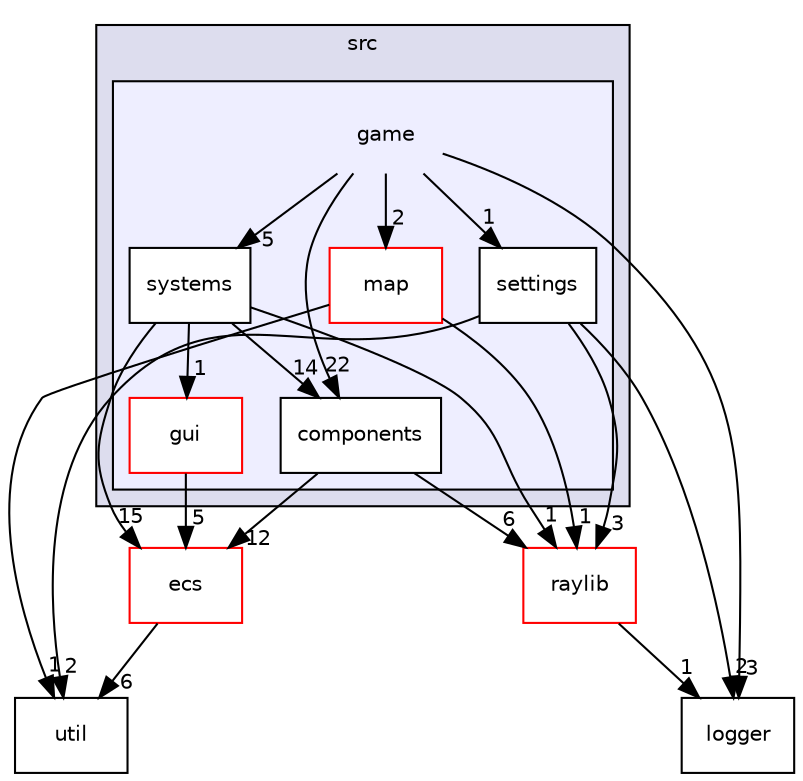 digraph "src/game" {
  compound=true
  node [ fontsize="10", fontname="Helvetica"];
  edge [ labelfontsize="10", labelfontname="Helvetica"];
  subgraph clusterdir_68267d1309a1af8e8297ef4c3efbcdba {
    graph [ bgcolor="#ddddee", pencolor="black", label="src" fontname="Helvetica", fontsize="10", URL="dir_68267d1309a1af8e8297ef4c3efbcdba.html"]
  subgraph clusterdir_1699be727a800b1d059c6f7f2b91d2ee {
    graph [ bgcolor="#eeeeff", pencolor="black", label="" URL="dir_1699be727a800b1d059c6f7f2b91d2ee.html"];
    dir_1699be727a800b1d059c6f7f2b91d2ee [shape=plaintext label="game"];
    dir_a5f74f5d785ec5e5a721a58d25c88c44 [shape=box label="components" color="black" fillcolor="white" style="filled" URL="dir_a5f74f5d785ec5e5a721a58d25c88c44.html"];
    dir_0eb5bc4df32830927d4599d5e42d522d [shape=box label="gui" color="red" fillcolor="white" style="filled" URL="dir_0eb5bc4df32830927d4599d5e42d522d.html"];
    dir_982fd39ee1731a8b580daaa875541184 [shape=box label="map" color="red" fillcolor="white" style="filled" URL="dir_982fd39ee1731a8b580daaa875541184.html"];
    dir_28315cacd5bae586058b19a00a8b1185 [shape=box label="settings" color="black" fillcolor="white" style="filled" URL="dir_28315cacd5bae586058b19a00a8b1185.html"];
    dir_46fb37fa78f646487908f22377b88dd8 [shape=box label="systems" color="black" fillcolor="white" style="filled" URL="dir_46fb37fa78f646487908f22377b88dd8.html"];
  }
  }
  dir_b7878ad5ecbf2506f4125b9d34c97e45 [shape=box label="util" URL="dir_b7878ad5ecbf2506f4125b9d34c97e45.html"];
  dir_ffde1fbcaa8d6b0d34e29c3bddf7a801 [shape=box label="logger" URL="dir_ffde1fbcaa8d6b0d34e29c3bddf7a801.html"];
  dir_ddca5f149c4ce13074f28b270e950ba9 [shape=box label="ecs" fillcolor="white" style="filled" color="red" URL="dir_ddca5f149c4ce13074f28b270e950ba9.html"];
  dir_d4cc5f0b3cfddd1b0952a9e00053f649 [shape=box label="raylib" fillcolor="white" style="filled" color="red" URL="dir_d4cc5f0b3cfddd1b0952a9e00053f649.html"];
  dir_982fd39ee1731a8b580daaa875541184->dir_b7878ad5ecbf2506f4125b9d34c97e45 [headlabel="1", labeldistance=1.5 headhref="dir_000013_000022.html"];
  dir_982fd39ee1731a8b580daaa875541184->dir_d4cc5f0b3cfddd1b0952a9e00053f649 [headlabel="1", labeldistance=1.5 headhref="dir_000013_000009.html"];
  dir_a5f74f5d785ec5e5a721a58d25c88c44->dir_ddca5f149c4ce13074f28b270e950ba9 [headlabel="12", labeldistance=1.5 headhref="dir_000008_000001.html"];
  dir_a5f74f5d785ec5e5a721a58d25c88c44->dir_d4cc5f0b3cfddd1b0952a9e00053f649 [headlabel="6", labeldistance=1.5 headhref="dir_000008_000009.html"];
  dir_46fb37fa78f646487908f22377b88dd8->dir_a5f74f5d785ec5e5a721a58d25c88c44 [headlabel="14", labeldistance=1.5 headhref="dir_000016_000008.html"];
  dir_46fb37fa78f646487908f22377b88dd8->dir_0eb5bc4df32830927d4599d5e42d522d [headlabel="1", labeldistance=1.5 headhref="dir_000016_000011.html"];
  dir_46fb37fa78f646487908f22377b88dd8->dir_ddca5f149c4ce13074f28b270e950ba9 [headlabel="15", labeldistance=1.5 headhref="dir_000016_000001.html"];
  dir_46fb37fa78f646487908f22377b88dd8->dir_d4cc5f0b3cfddd1b0952a9e00053f649 [headlabel="1", labeldistance=1.5 headhref="dir_000016_000009.html"];
  dir_0eb5bc4df32830927d4599d5e42d522d->dir_ddca5f149c4ce13074f28b270e950ba9 [headlabel="5", labeldistance=1.5 headhref="dir_000011_000001.html"];
  dir_ddca5f149c4ce13074f28b270e950ba9->dir_b7878ad5ecbf2506f4125b9d34c97e45 [headlabel="6", labeldistance=1.5 headhref="dir_000001_000022.html"];
  dir_d4cc5f0b3cfddd1b0952a9e00053f649->dir_ffde1fbcaa8d6b0d34e29c3bddf7a801 [headlabel="1", labeldistance=1.5 headhref="dir_000009_000018.html"];
  dir_28315cacd5bae586058b19a00a8b1185->dir_b7878ad5ecbf2506f4125b9d34c97e45 [headlabel="2", labeldistance=1.5 headhref="dir_000015_000022.html"];
  dir_28315cacd5bae586058b19a00a8b1185->dir_ffde1fbcaa8d6b0d34e29c3bddf7a801 [headlabel="2", labeldistance=1.5 headhref="dir_000015_000018.html"];
  dir_28315cacd5bae586058b19a00a8b1185->dir_d4cc5f0b3cfddd1b0952a9e00053f649 [headlabel="3", labeldistance=1.5 headhref="dir_000015_000009.html"];
  dir_1699be727a800b1d059c6f7f2b91d2ee->dir_982fd39ee1731a8b580daaa875541184 [headlabel="2", labeldistance=1.5 headhref="dir_000007_000013.html"];
  dir_1699be727a800b1d059c6f7f2b91d2ee->dir_a5f74f5d785ec5e5a721a58d25c88c44 [headlabel="22", labeldistance=1.5 headhref="dir_000007_000008.html"];
  dir_1699be727a800b1d059c6f7f2b91d2ee->dir_46fb37fa78f646487908f22377b88dd8 [headlabel="5", labeldistance=1.5 headhref="dir_000007_000016.html"];
  dir_1699be727a800b1d059c6f7f2b91d2ee->dir_ffde1fbcaa8d6b0d34e29c3bddf7a801 [headlabel="3", labeldistance=1.5 headhref="dir_000007_000018.html"];
  dir_1699be727a800b1d059c6f7f2b91d2ee->dir_28315cacd5bae586058b19a00a8b1185 [headlabel="1", labeldistance=1.5 headhref="dir_000007_000015.html"];
}
